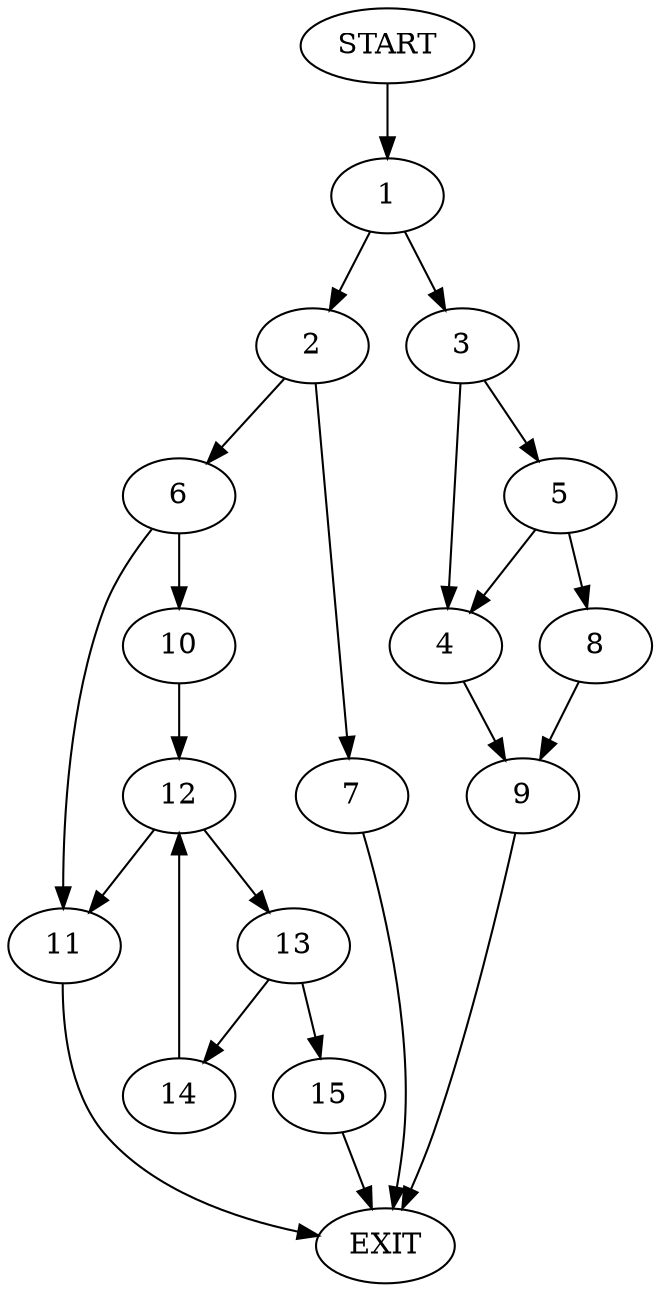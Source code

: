 digraph {
0 [label="START"]
16 [label="EXIT"]
0 -> 1
1 -> 2
1 -> 3
3 -> 4
3 -> 5
2 -> 6
2 -> 7
5 -> 4
5 -> 8
4 -> 9
8 -> 9
9 -> 16
7 -> 16
6 -> 10
6 -> 11
11 -> 16
10 -> 12
12 -> 13
12 -> 11
13 -> 14
13 -> 15
15 -> 16
14 -> 12
}
